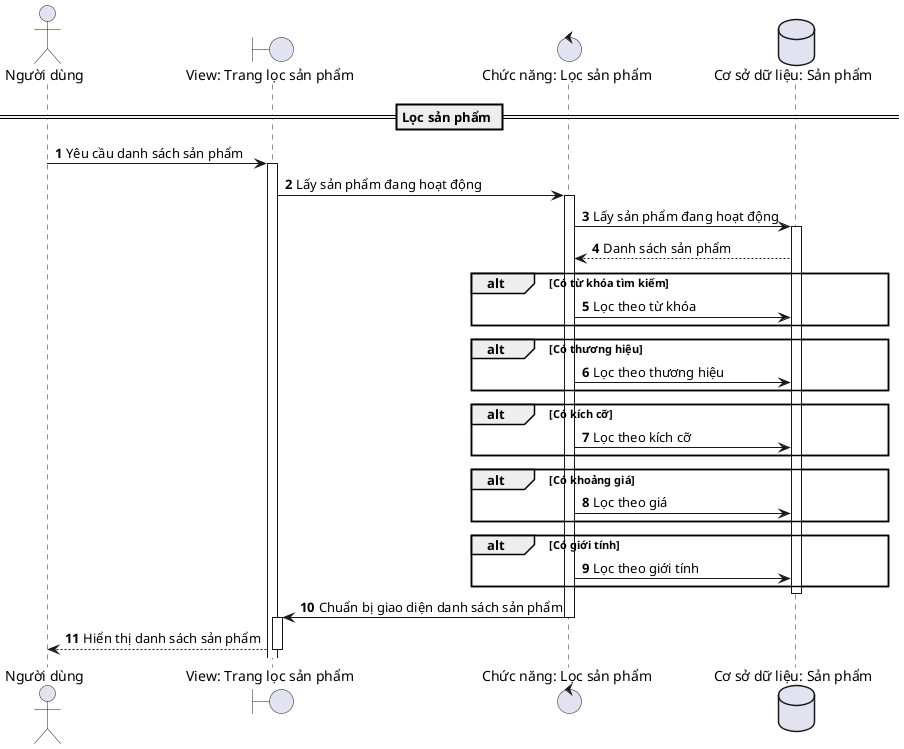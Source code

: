 @startuml
autonumber
actor N as "Người dùng"
boundary V as "View: Trang lọc sản phẩm"
control C as "Chức năng: Lọc sản phẩm"
database P as "Cơ sở dữ liệu: Sản phẩm"

== Lọc sản phẩm ==
N -> V : Yêu cầu danh sách sản phẩm
activate V
V -> C : Lấy sản phẩm đang hoạt động
activate C
C -> P : Lấy sản phẩm đang hoạt động
activate P
P --> C : Danh sách sản phẩm
alt Có từ khóa tìm kiếm
  C -> P : Lọc theo từ khóa
end
alt Có thương hiệu
  C -> P : Lọc theo thương hiệu
end
alt Có kích cỡ
  C -> P : Lọc theo kích cỡ
end
alt Có khoảng giá
  C -> P : Lọc theo giá
end
alt Có giới tính
  C -> P : Lọc theo giới tính
end
deactivate P
C -> V : Chuẩn bị giao diện danh sách sản phẩm
deactivate C
activate V
V --> N : Hiển thị danh sách sản phẩm
deactivate V
@enduml